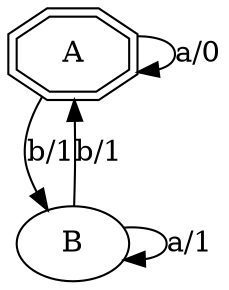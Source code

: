 digraph test_10 {
    A -> B [label="b/1"];
    A -> A [label="a/0"];
    B -> A [label="b/1"];
    B -> B [label="a/1"];
    A [shape=doubleoctagon];
}
